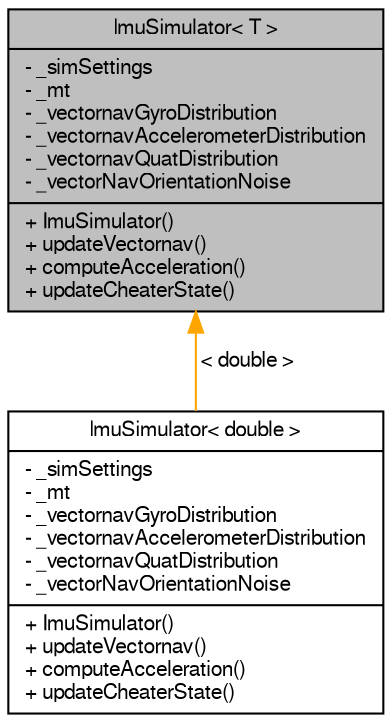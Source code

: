 digraph "ImuSimulator&lt; T &gt;"
{
  edge [fontname="FreeSans",fontsize="10",labelfontname="FreeSans",labelfontsize="10"];
  node [fontname="FreeSans",fontsize="10",shape=record];
  Node1 [label="{ImuSimulator\< T \>\n|- _simSettings\l- _mt\l- _vectornavGyroDistribution\l- _vectornavAccelerometerDistribution\l- _vectornavQuatDistribution\l- _vectorNavOrientationNoise\l|+ ImuSimulator()\l+ updateVectornav()\l+ computeAcceleration()\l+ updateCheaterState()\l}",height=0.2,width=0.4,color="black", fillcolor="grey75", style="filled", fontcolor="black"];
  Node1 -> Node2 [dir="back",color="orange",fontsize="10",style="solid",label=" \< double \>" ,fontname="FreeSans"];
  Node2 [label="{ImuSimulator\< double \>\n|- _simSettings\l- _mt\l- _vectornavGyroDistribution\l- _vectornavAccelerometerDistribution\l- _vectornavQuatDistribution\l- _vectorNavOrientationNoise\l|+ ImuSimulator()\l+ updateVectornav()\l+ computeAcceleration()\l+ updateCheaterState()\l}",height=0.2,width=0.4,color="black", fillcolor="white", style="filled",URL="$d8/da4/class_imu_simulator.html"];
}
